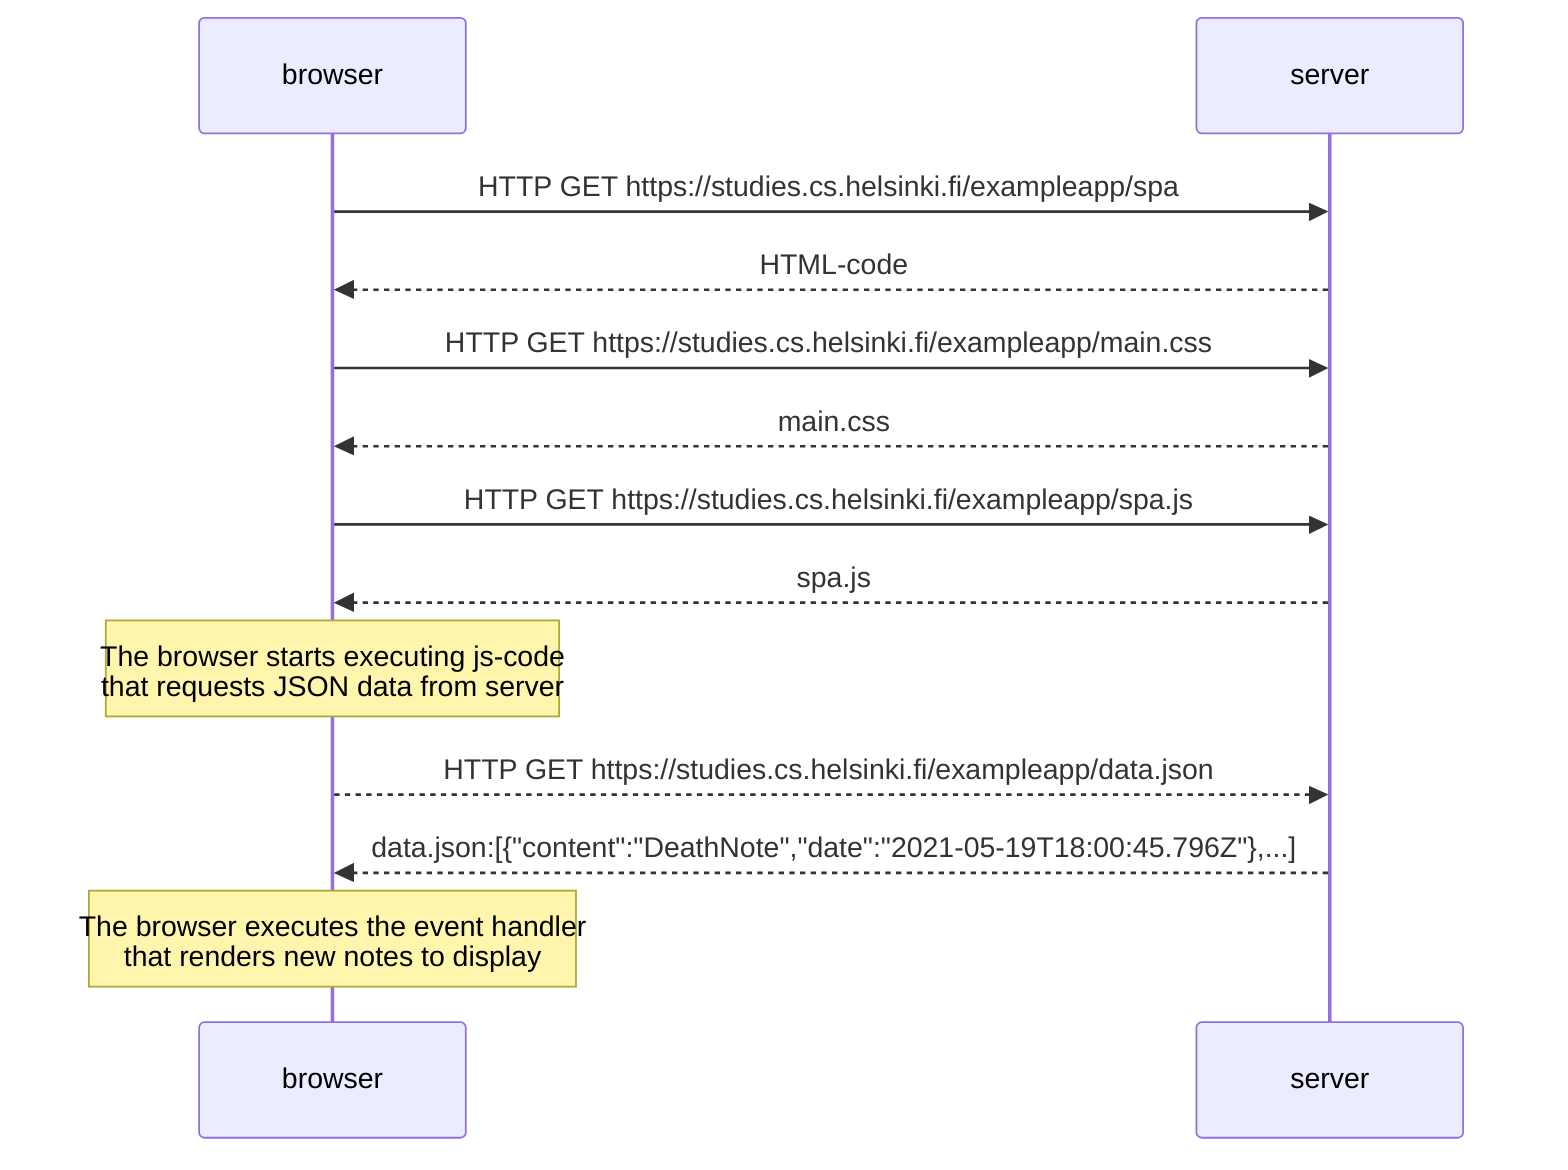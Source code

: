 sequenceDiagram
    participant B AS browser
    participant S AS server
    B->>S: HTTP GET https://studies.cs.helsinki.fi/exampleapp/spa
    S-->>B: HTML-code
    B->>S: HTTP GET https://studies.cs.helsinki.fi/exampleapp/main.css
    S-->>B: main.css
    B->>S: HTTP GET https://studies.cs.helsinki.fi/exampleapp/spa.js
    S-->>B: spa.js
    Note over B: The browser starts executing js-code <br> that requests JSON data from server
    B-->>S: HTTP GET https://studies.cs.helsinki.fi/exampleapp/data.json
    S-->>B: data.json:[{"content":"DeathNote","date":"2021-05-19T18:00:45.796Z"},...]
    Note over B: The browser executes the event handler <br> that renders new notes to display